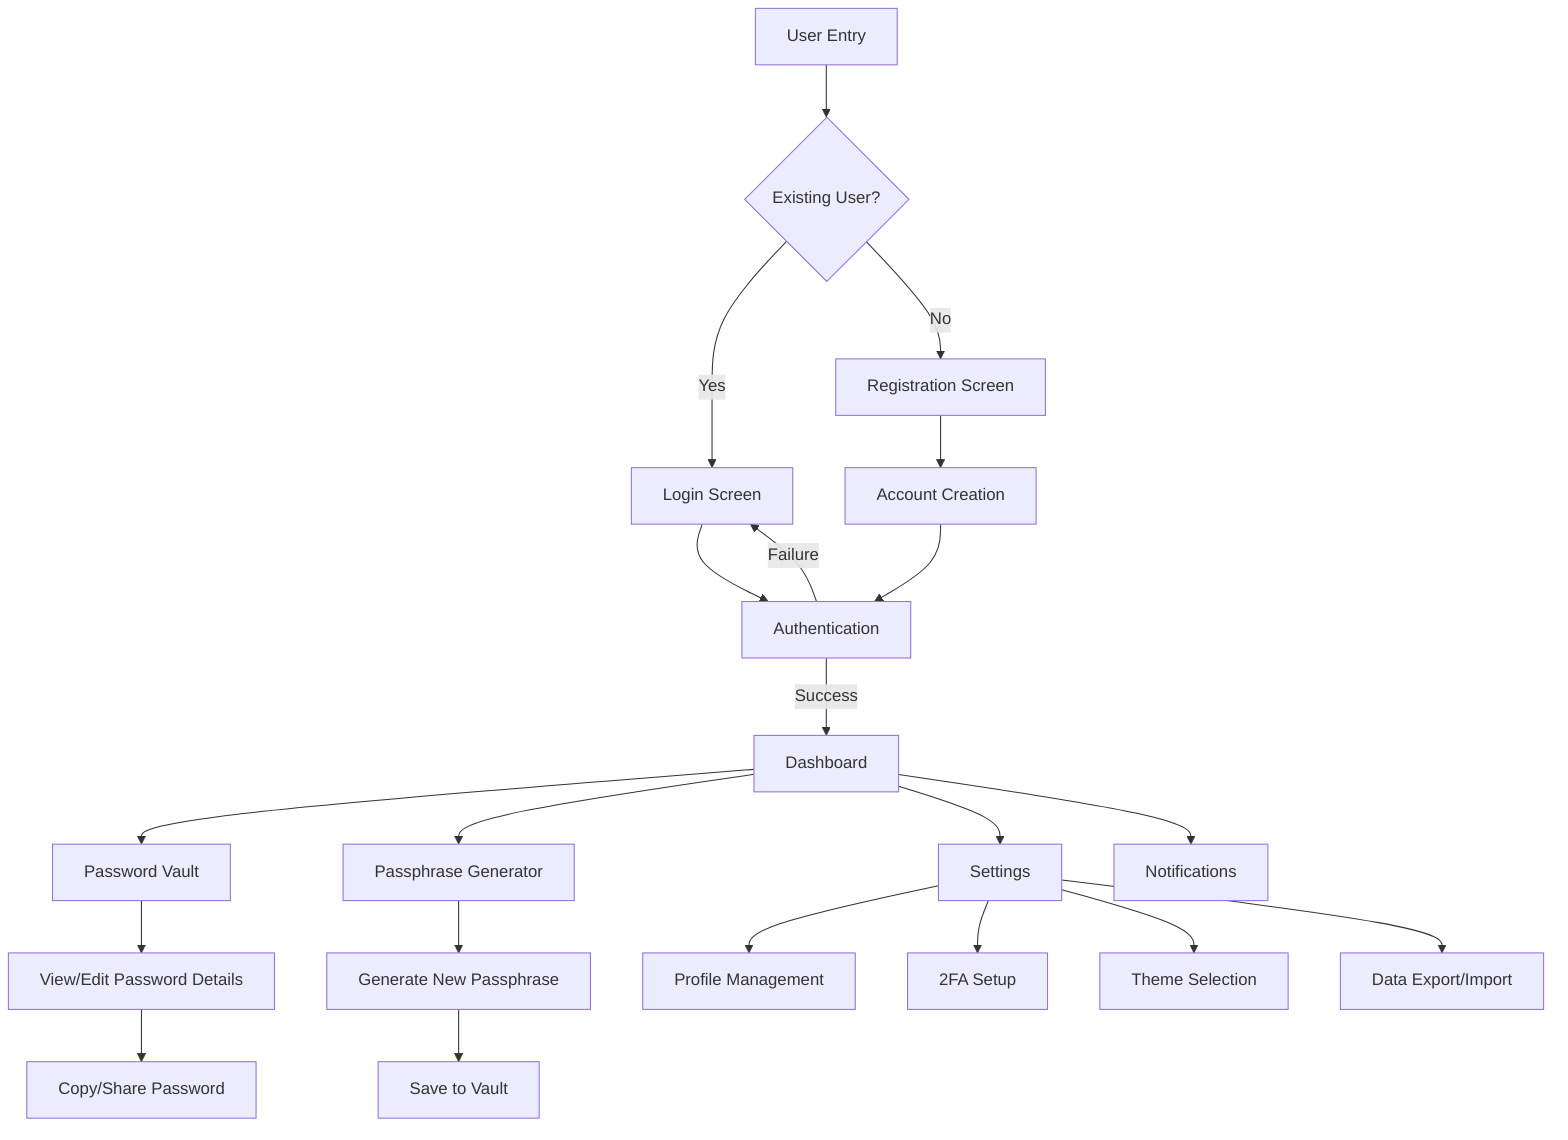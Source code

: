 flowchart TD
    A[User Entry] --> B{Existing User?}
    B -->|Yes| C[Login Screen]
    B -->|No| D[Registration Screen]
    
    C --> E[Authentication]
    E -->|Success| F[Dashboard]
    E -->|Failure| C
    
    D --> G[Account Creation]
    G --> E
    
    F --> H[Password Vault]
    F --> I[Passphrase Generator]
    F --> J[Settings]
    F --> K[Notifications]
    
    H --> L[View/Edit Password Details]
    L --> M[Copy/Share Password]
    
    I --> N[Generate New Passphrase]
    N --> O[Save to Vault]
    
    J --> P[Profile Management]
    J --> Q[2FA Setup]
    J --> R[Theme Selection]
    J --> S[Data Export/Import]